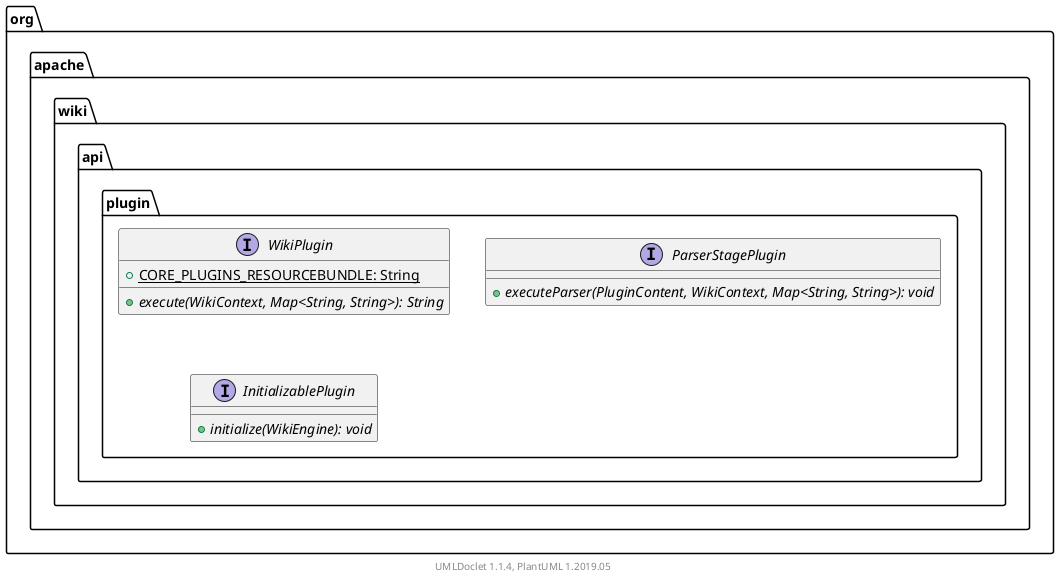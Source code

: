 @startuml

    namespace org.apache.wiki.api.plugin {

        interface WikiPlugin [[WikiPlugin.html]] {
            {static} +CORE_PLUGINS_RESOURCEBUNDLE: String
            {abstract} +execute(WikiContext, Map<String, String>): String
        }

        interface ParserStagePlugin [[ParserStagePlugin.html]] {
            {abstract} +executeParser(PluginContent, WikiContext, Map<String, String>): void
        }

        interface InitializablePlugin [[InitializablePlugin.html]] {
            {abstract} +initialize(WikiEngine): void
        }

    }


    center footer UMLDoclet 1.1.4, PlantUML 1.2019.05
@enduml
